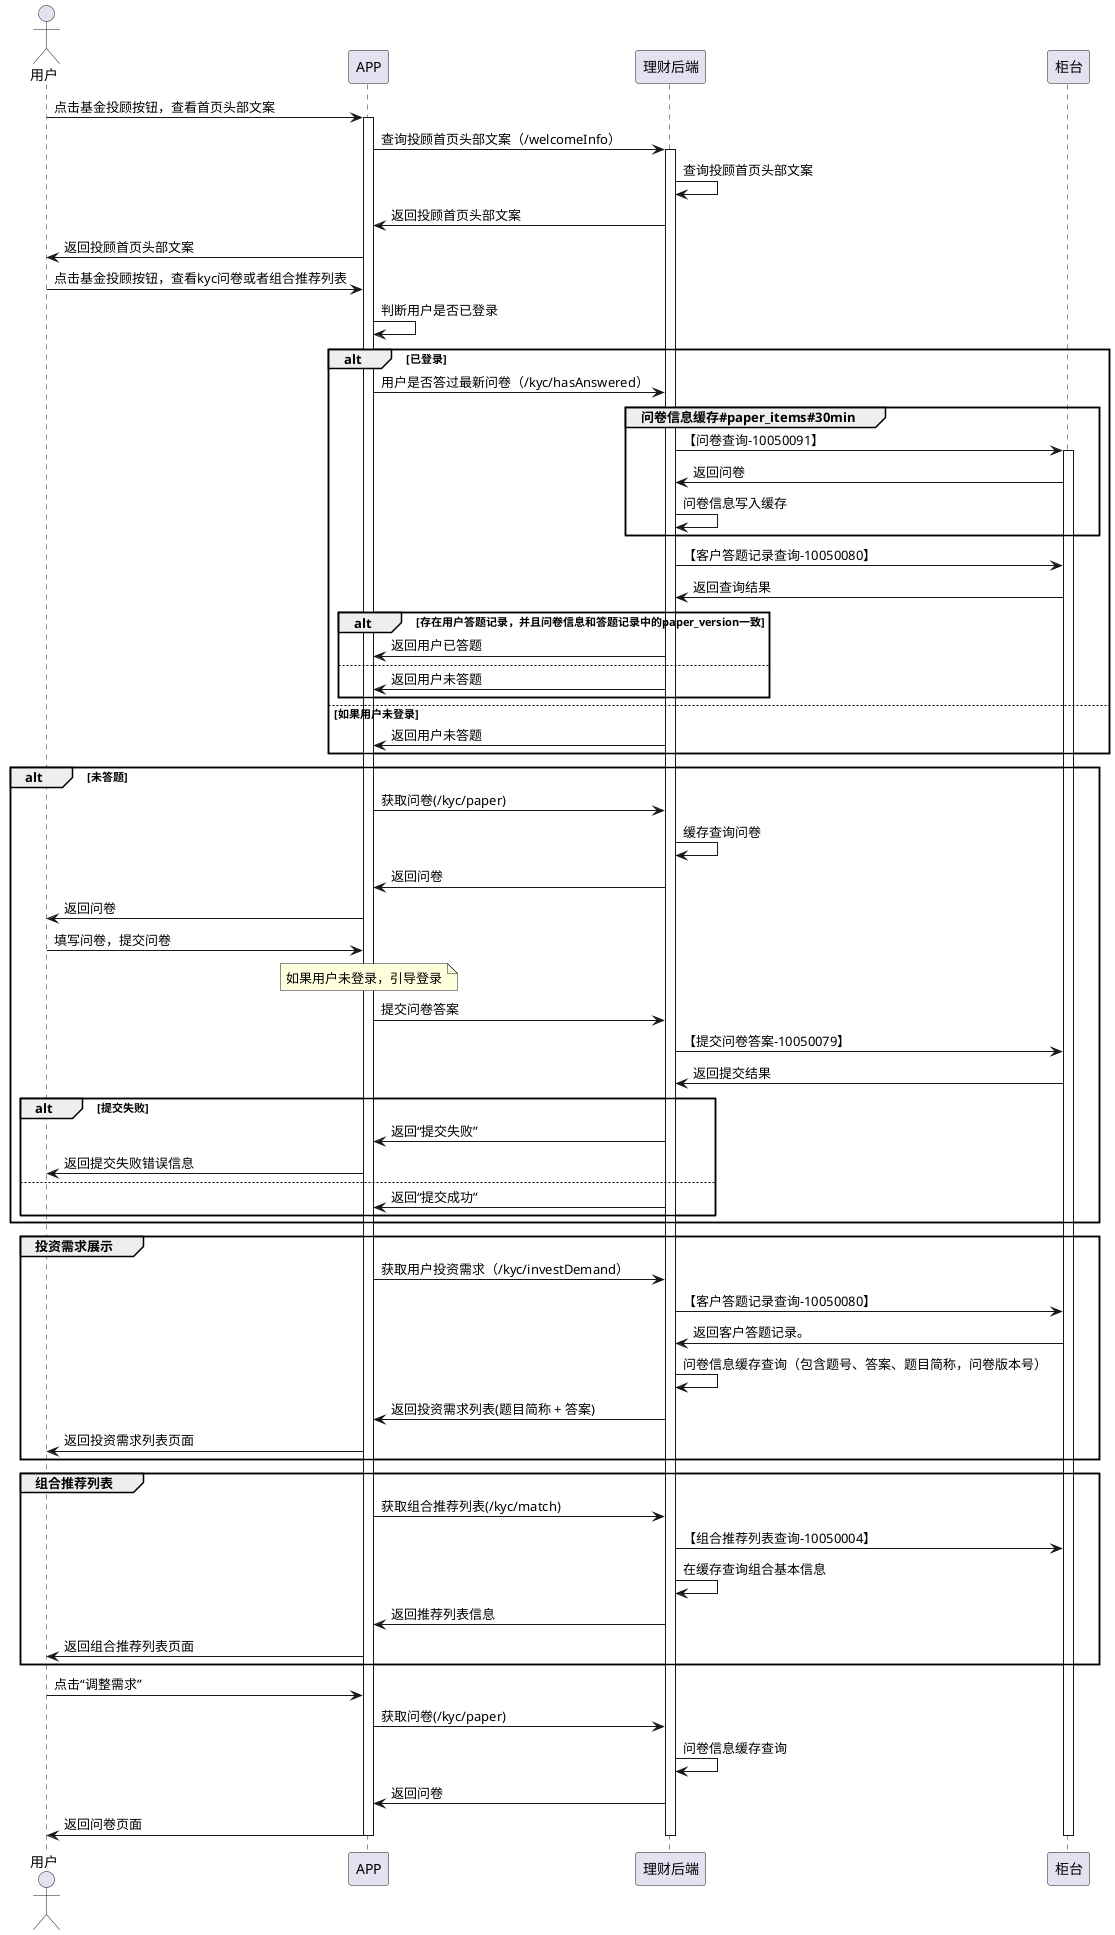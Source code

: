 @startuml

actor 用户 as user
participant APP as APP
participant 理财后端 as financial
participant 柜台 as counter

user -> APP: 点击基金投顾按钮，查看首页头部文案
activate APP
APP -> financial: 查询投顾首页头部文案（/welcomeInfo）
activate financial
financial -> financial:查询投顾首页头部文案
financial -> APP: 返回投顾首页头部文案
APP -> user:返回投顾首页头部文案
user -> APP: 点击基金投顾按钮，查看kyc问卷或者组合推荐列表
'note over APP
'     如果用户未登录，引导登录
'end note
APP -> APP: 判断用户是否已登录

alt 已登录
    APP -> financial:用户是否答过最新问卷（/kyc/hasAnswered）
    group 问卷信息缓存#paper_items#30min
    financial->counter:【问卷查询-10050091】
    activate counter
    counter->financial:返回问卷
    financial -> financial:问卷信息写入缓存/'#paper_items#30min'/
    end
    financial -> counter: 【客户答题记录查询-10050080】
    counter -> financial: 返回查询结果


    'alt 问卷信息和答题记录中的paper_version一致
    '    financial -> APP: 返回答过最新问卷
    'else 问卷信息和答题记录中返回的paper_version不一致
    '    financial -> APP: 返回未答过最新问卷
    'end
    alt 存在用户答题记录，并且问卷信息和答题记录中的paper_version一致
        financial -> APP: 返回用户已答题
    else
        financial -> APP: 返回用户未答题
    end
else 如果用户未登录
    financial -> APP: 返回用户未答题
end



'financial -> APP: 用户是否答过最新问卷(存在用户答题记录，并且问卷信息和答题记录中的paper_version一致，\n则答过最新问卷；反之，没答过)
alt 未答题
        APP -> financial: 获取问卷(/kyc/paper)
        financial->financial:缓存查询问卷
        financial->APP:返回问卷
        APP -> user:返回问卷
        user->APP:填写问卷，提交问卷
        note over APP
             如果用户未登录，引导登录
        end note
        APP -> financial: 提交问卷答案
        financial -> counter: 【提交问卷答案-10050079】
        counter -> financial: 返回提交结果
        alt 提交失败
            financial -> APP: 返回“提交失败”
            APP -> user: 返回提交失败错误信息
        else
            financial -> APP: 返回“提交成功”
        end
end
'        financial -> APP: 返回“提交成功”
'        APP -> APP: 获取投顾组合推荐列表（/kyc/match）

'alt 已答题
        group 投资需求展示
            APP -> financial: 获取用户投资需求（/kyc/investDemand）
            financial -> counter: 【客户答题记录查询-10050080】
            counter -> financial: 返回客户答题记录。
            financial -> financial: 问卷信息缓存查询（包含题号、答案、题目简称，问卷版本号）
'            financial -> financial: 通过答题记录、问卷信息组装题目简称和答案
            financial -> APP :返回投资需求列表(题目简称 + 答案)
            APP -> user :返回投资需求列表页面
        end

        group  组合推荐列表
            APP->financial: 获取组合推荐列表(/kyc/match)
            financial -> counter: 【组合推荐列表查询-10050004】
            note over financial
'                 输入参数：order_direction：排序方向  待确认
            end note
            financial-> financial:在缓存查询组合基本信息
            financial -> APP:返回推荐列表信息
            APP -> user: 返回组合推荐列表页面
        end
'end

user -> APP: 点击“调整需求”
APP -> financial: 获取问卷(/kyc/paper)
financial -> financial: 问卷信息缓存查询
financial->APP:返回问卷
APP->user:返回问卷页面


deactivate APP
deactivate financial
deactivate counter
@enduml